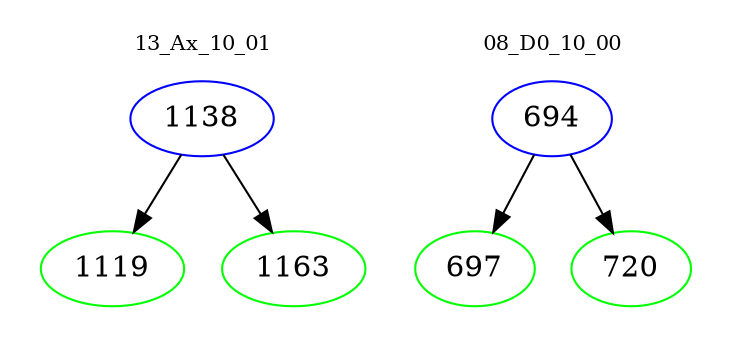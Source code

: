digraph{
subgraph cluster_0 {
color = white
label = "13_Ax_10_01";
fontsize=10;
T0_1138 [label="1138", color="blue"]
T0_1138 -> T0_1119 [color="black"]
T0_1119 [label="1119", color="green"]
T0_1138 -> T0_1163 [color="black"]
T0_1163 [label="1163", color="green"]
}
subgraph cluster_1 {
color = white
label = "08_D0_10_00";
fontsize=10;
T1_694 [label="694", color="blue"]
T1_694 -> T1_697 [color="black"]
T1_697 [label="697", color="green"]
T1_694 -> T1_720 [color="black"]
T1_720 [label="720", color="green"]
}
}
